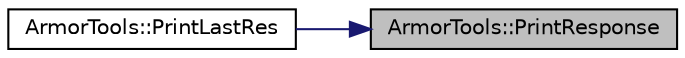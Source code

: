 digraph "ArmorTools::PrintResponse"
{
 // LATEX_PDF_SIZE
  edge [fontname="Helvetica",fontsize="10",labelfontname="Helvetica",labelfontsize="10"];
  node [fontname="Helvetica",fontsize="10",shape=record];
  rankdir="RL";
  Node1 [label="ArmorTools::PrintResponse",height=0.2,width=0.4,color="black", fillcolor="grey75", style="filled", fontcolor="black",tooltip="print the response to the screen."];
  Node1 -> Node2 [dir="back",color="midnightblue",fontsize="10",style="solid",fontname="Helvetica"];
  Node2 [label="ArmorTools::PrintLastRes",height=0.2,width=0.4,color="black", fillcolor="white", style="filled",URL="$a00177_ae1764835bfe65fabcb07757b0bb43f83.html#ae1764835bfe65fabcb07757b0bb43f83",tooltip="print the last response"];
}
